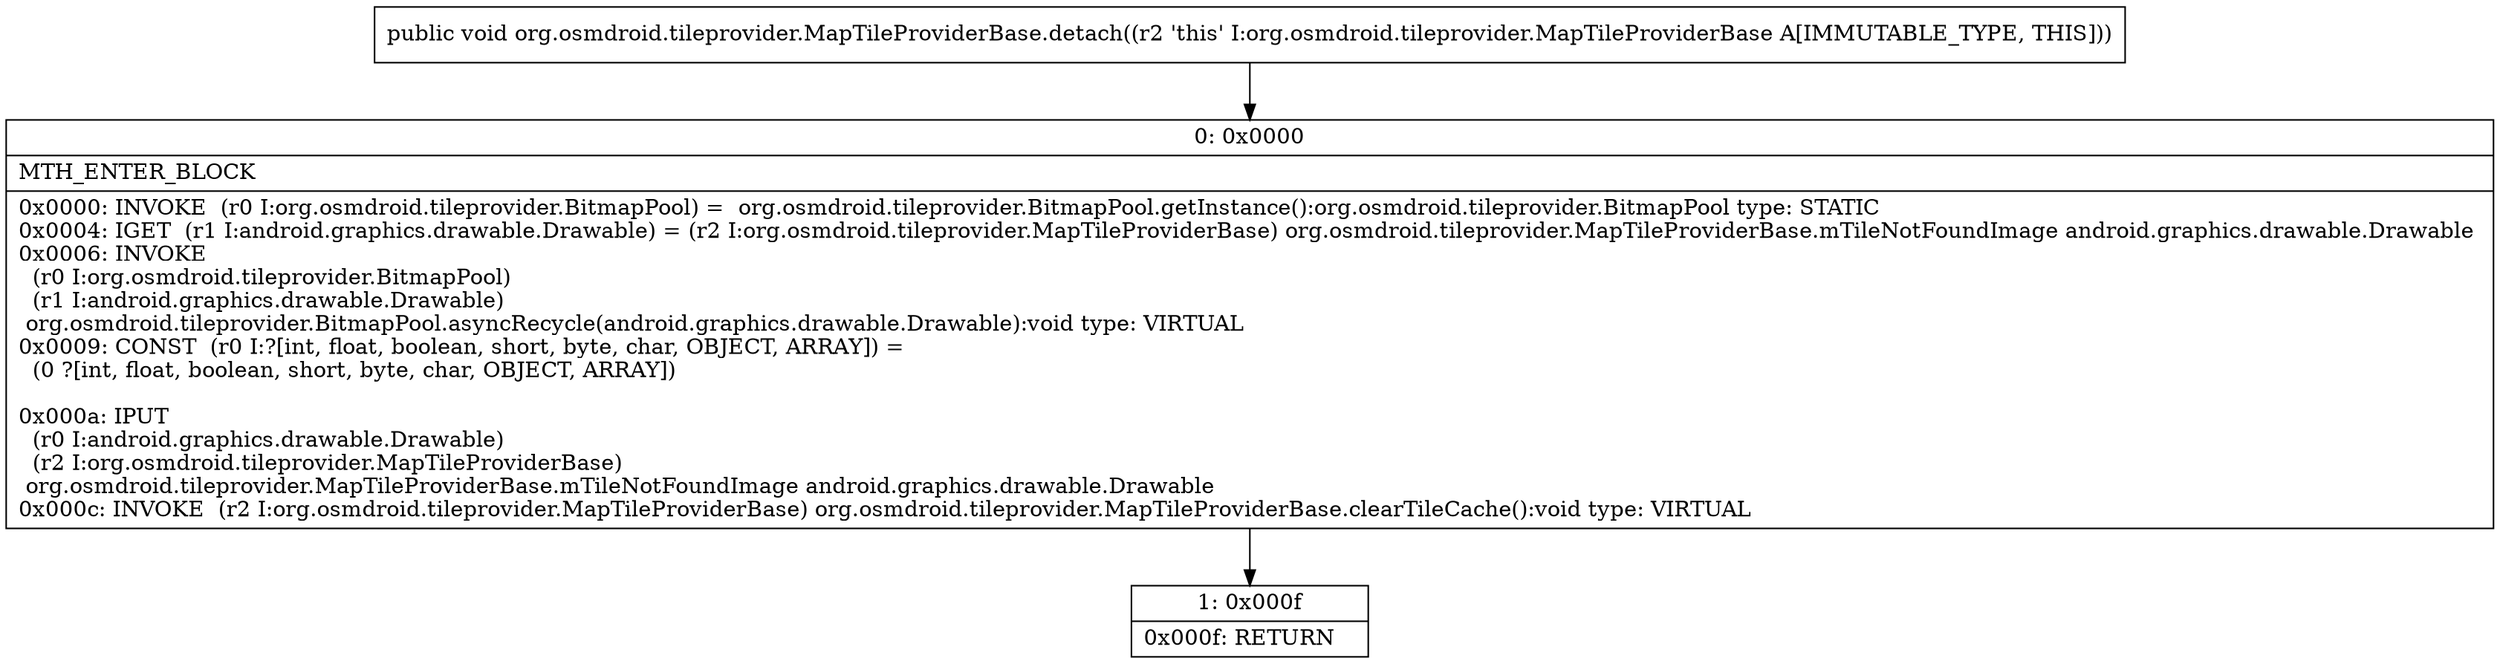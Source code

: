 digraph "CFG fororg.osmdroid.tileprovider.MapTileProviderBase.detach()V" {
Node_0 [shape=record,label="{0\:\ 0x0000|MTH_ENTER_BLOCK\l|0x0000: INVOKE  (r0 I:org.osmdroid.tileprovider.BitmapPool) =  org.osmdroid.tileprovider.BitmapPool.getInstance():org.osmdroid.tileprovider.BitmapPool type: STATIC \l0x0004: IGET  (r1 I:android.graphics.drawable.Drawable) = (r2 I:org.osmdroid.tileprovider.MapTileProviderBase) org.osmdroid.tileprovider.MapTileProviderBase.mTileNotFoundImage android.graphics.drawable.Drawable \l0x0006: INVOKE  \l  (r0 I:org.osmdroid.tileprovider.BitmapPool)\l  (r1 I:android.graphics.drawable.Drawable)\l org.osmdroid.tileprovider.BitmapPool.asyncRecycle(android.graphics.drawable.Drawable):void type: VIRTUAL \l0x0009: CONST  (r0 I:?[int, float, boolean, short, byte, char, OBJECT, ARRAY]) = \l  (0 ?[int, float, boolean, short, byte, char, OBJECT, ARRAY])\l \l0x000a: IPUT  \l  (r0 I:android.graphics.drawable.Drawable)\l  (r2 I:org.osmdroid.tileprovider.MapTileProviderBase)\l org.osmdroid.tileprovider.MapTileProviderBase.mTileNotFoundImage android.graphics.drawable.Drawable \l0x000c: INVOKE  (r2 I:org.osmdroid.tileprovider.MapTileProviderBase) org.osmdroid.tileprovider.MapTileProviderBase.clearTileCache():void type: VIRTUAL \l}"];
Node_1 [shape=record,label="{1\:\ 0x000f|0x000f: RETURN   \l}"];
MethodNode[shape=record,label="{public void org.osmdroid.tileprovider.MapTileProviderBase.detach((r2 'this' I:org.osmdroid.tileprovider.MapTileProviderBase A[IMMUTABLE_TYPE, THIS])) }"];
MethodNode -> Node_0;
Node_0 -> Node_1;
}

